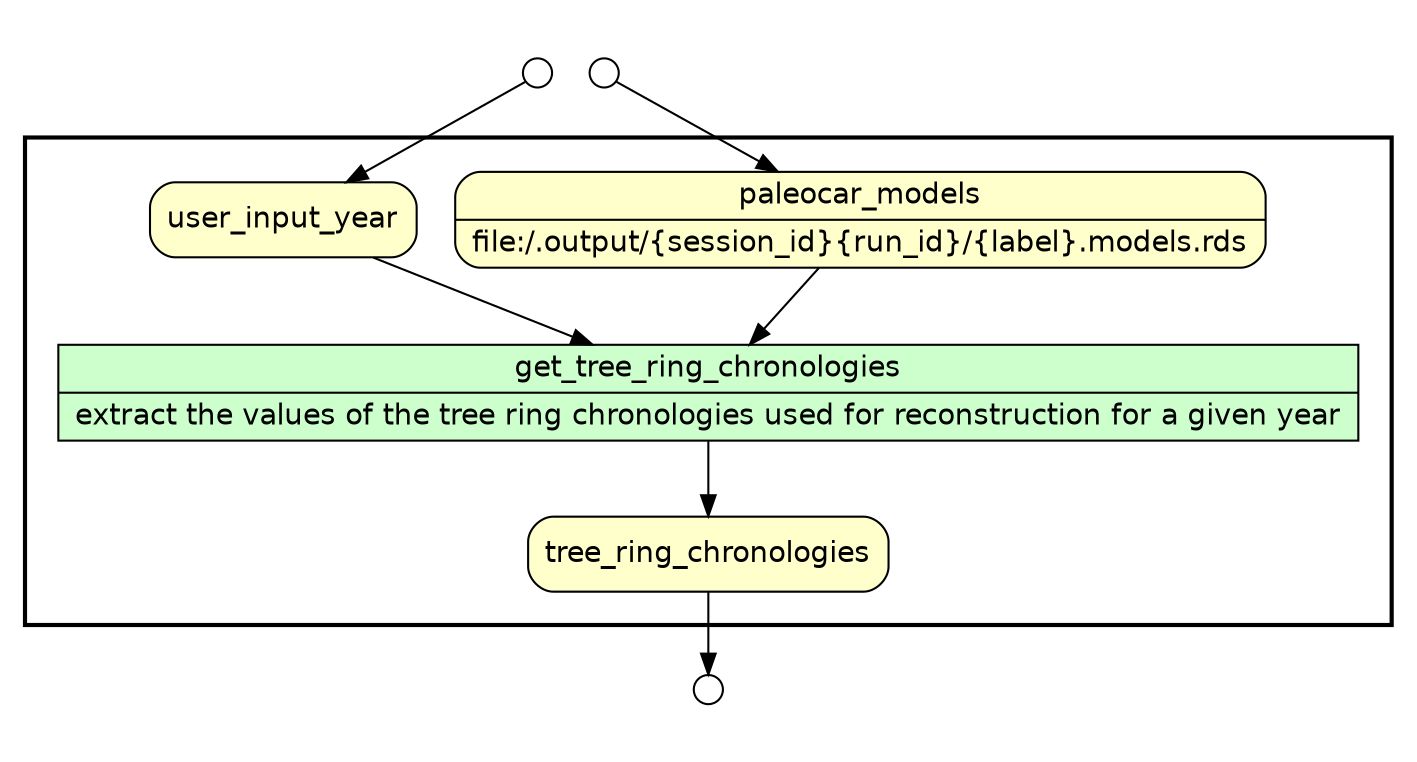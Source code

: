 digraph Workflow {
rankdir=TB
fontname=Helvetica; fontsize=18; labelloc=t
label=""
subgraph cluster_workflow_box_outer { label=""; color=black; penwidth=2
subgraph cluster_workflow_box_inner { label=""; penwidth=0
node[shape=box style=filled fillcolor="#CCFFCC" peripheries=1 fontname=Helvetica]
get_tree_ring_chronologies [shape=record rankdir=LR label="{<f0> get_tree_ring_chronologies |<f1> extract the values of the tree ring chronologies used for reconstruction for a given year}"];
node[shape=box style="rounded,filled" fillcolor="#FFFFCC" peripheries=1 fontname=Helvetica]
tree_ring_chronologies
paleocar_models [shape=record rankdir=LR label="{<f0> paleocar_models |<f1> file\:/.output/\{session_id\}\{run_id\}/\{label\}.models.rds}"];
user_input_year
node[shape=box style="rounded,filled" fillcolor="#FCFCFC" peripheries=1 fontname=Helvetica]
get_tree_ring_chronologies -> tree_ring_chronologies
paleocar_models -> get_tree_ring_chronologies
user_input_year -> get_tree_ring_chronologies
}}
subgraph cluster_input_ports_group_outer { label=""; penwidth=0
subgraph cluster_input_ports_group_inner { label=""; penwidth=0
node[shape=circle style="rounded,filled" fillcolor="#FFFFFF" peripheries=1 fontname=Helvetica width=0.2]
paleocar_models_input_port [label=""]
user_input_year_input_port [label=""]
}}
subgraph cluster_output_ports_group_outer { label=""; penwidth=0
subgraph cluster_output_ports_group_inner { label=""; penwidth=0
node[shape=circle style="rounded,filled" fillcolor="#FFFFFF" peripheries=1 fontname=Helvetica width=0.2]
tree_ring_chronologies_output_port [label=""]
}}
paleocar_models_input_port -> paleocar_models
user_input_year_input_port -> user_input_year
tree_ring_chronologies -> tree_ring_chronologies_output_port
}
